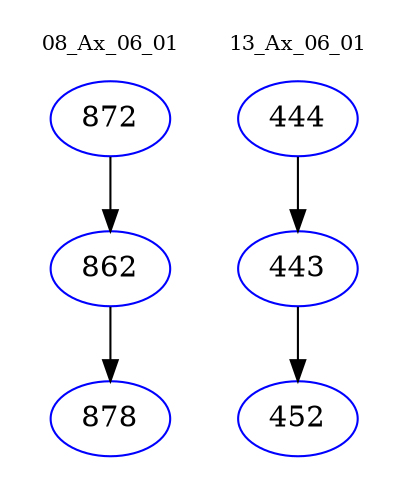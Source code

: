 digraph{
subgraph cluster_0 {
color = white
label = "08_Ax_06_01";
fontsize=10;
T0_872 [label="872", color="blue"]
T0_872 -> T0_862 [color="black"]
T0_862 [label="862", color="blue"]
T0_862 -> T0_878 [color="black"]
T0_878 [label="878", color="blue"]
}
subgraph cluster_1 {
color = white
label = "13_Ax_06_01";
fontsize=10;
T1_444 [label="444", color="blue"]
T1_444 -> T1_443 [color="black"]
T1_443 [label="443", color="blue"]
T1_443 -> T1_452 [color="black"]
T1_452 [label="452", color="blue"]
}
}
